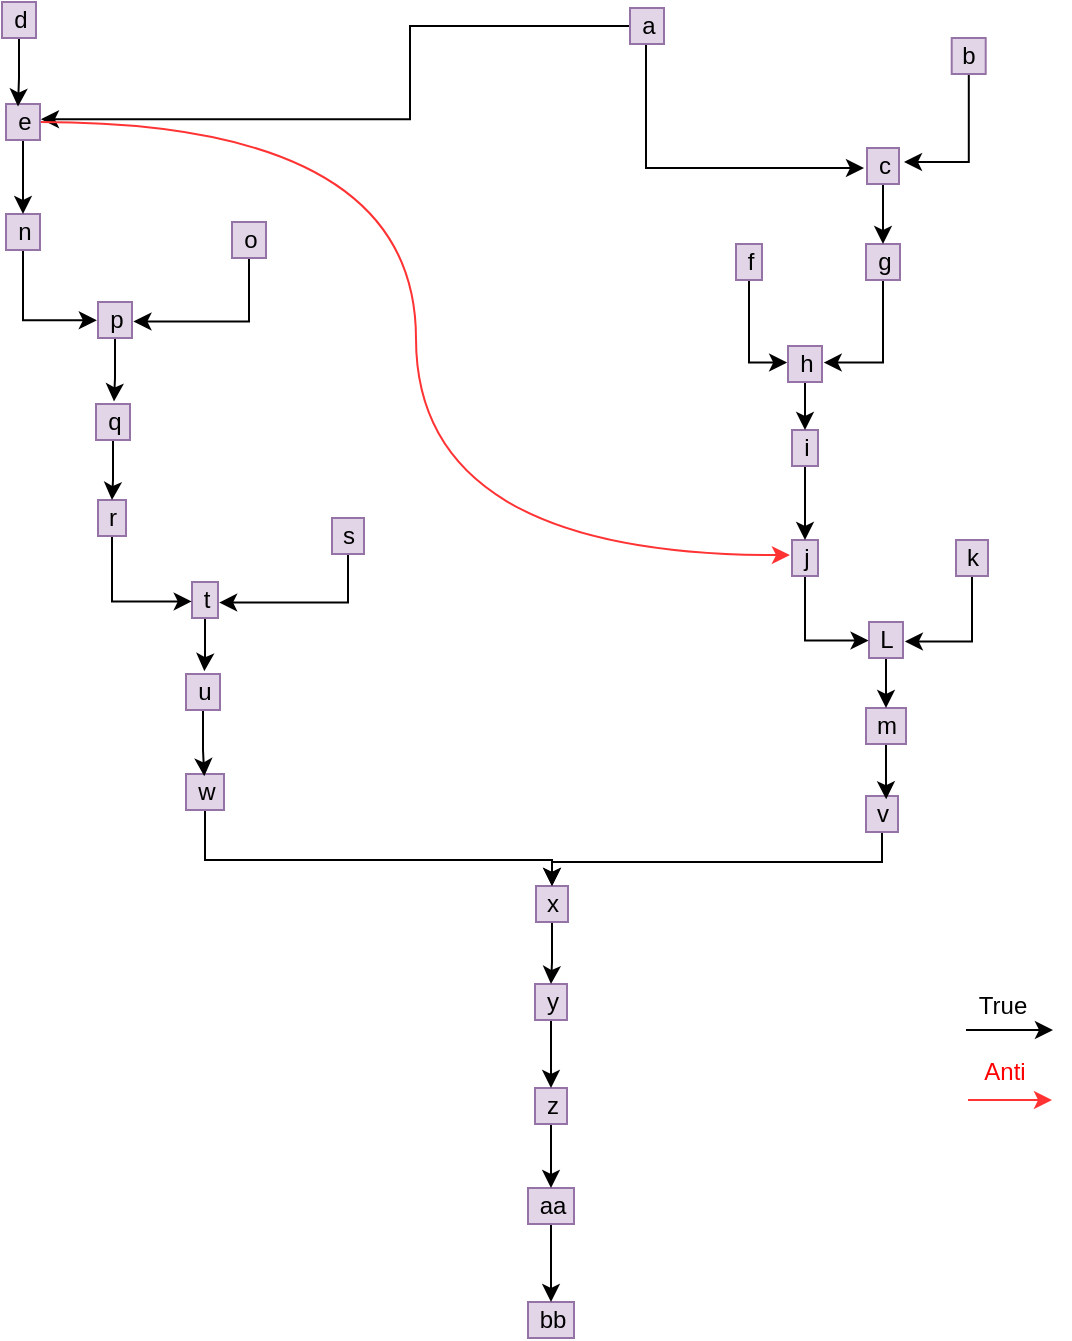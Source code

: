 <mxfile version="16.5.3" type="github">
  <diagram id="IGl6RWjY7F573OC9iPI2" name="Page-1">
    <mxGraphModel dx="1411" dy="772" grid="0" gridSize="10" guides="1" tooltips="1" connect="1" arrows="1" fold="1" page="1" pageScale="1" pageWidth="850" pageHeight="1100" math="0" shadow="0">
      <root>
        <mxCell id="0" />
        <mxCell id="1" parent="0" />
        <mxCell id="16duhaMjEaWlvfPsUkM_-1" value="bb" style="text;html=1;align=center;verticalAlign=middle;resizable=0;points=[];autosize=1;strokeColor=#9673a6;fillColor=#e1d5e7;" parent="1" vertex="1">
          <mxGeometry x="425" y="741" width="23" height="18" as="geometry" />
        </mxCell>
        <mxCell id="16duhaMjEaWlvfPsUkM_-3" style="edgeStyle=orthogonalEdgeStyle;rounded=0;orthogonalLoop=1;jettySize=auto;html=1;" parent="1" source="16duhaMjEaWlvfPsUkM_-2" target="16duhaMjEaWlvfPsUkM_-1" edge="1">
          <mxGeometry relative="1" as="geometry" />
        </mxCell>
        <mxCell id="16duhaMjEaWlvfPsUkM_-2" value="aa" style="text;html=1;align=center;verticalAlign=middle;resizable=0;points=[];autosize=1;strokeColor=#9673a6;fillColor=#e1d5e7;" parent="1" vertex="1">
          <mxGeometry x="425" y="684" width="23" height="18" as="geometry" />
        </mxCell>
        <mxCell id="16duhaMjEaWlvfPsUkM_-5" style="edgeStyle=orthogonalEdgeStyle;rounded=0;orthogonalLoop=1;jettySize=auto;html=1;" parent="1" source="16duhaMjEaWlvfPsUkM_-4" target="16duhaMjEaWlvfPsUkM_-2" edge="1">
          <mxGeometry relative="1" as="geometry" />
        </mxCell>
        <mxCell id="16duhaMjEaWlvfPsUkM_-4" value="z" style="text;html=1;align=center;verticalAlign=middle;resizable=0;points=[];autosize=1;strokeColor=#9673a6;fillColor=#e1d5e7;" parent="1" vertex="1">
          <mxGeometry x="428.5" y="634" width="16" height="18" as="geometry" />
        </mxCell>
        <mxCell id="16duhaMjEaWlvfPsUkM_-7" style="edgeStyle=orthogonalEdgeStyle;rounded=0;orthogonalLoop=1;jettySize=auto;html=1;" parent="1" source="16duhaMjEaWlvfPsUkM_-6" target="16duhaMjEaWlvfPsUkM_-4" edge="1">
          <mxGeometry relative="1" as="geometry" />
        </mxCell>
        <mxCell id="16duhaMjEaWlvfPsUkM_-6" value="y" style="text;html=1;align=center;verticalAlign=middle;resizable=0;points=[];autosize=1;strokeColor=#9673a6;fillColor=#e1d5e7;" parent="1" vertex="1">
          <mxGeometry x="428.5" y="582" width="16" height="18" as="geometry" />
        </mxCell>
        <mxCell id="16duhaMjEaWlvfPsUkM_-9" style="edgeStyle=orthogonalEdgeStyle;rounded=0;orthogonalLoop=1;jettySize=auto;html=1;" parent="1" source="16duhaMjEaWlvfPsUkM_-8" target="16duhaMjEaWlvfPsUkM_-6" edge="1">
          <mxGeometry relative="1" as="geometry" />
        </mxCell>
        <mxCell id="16duhaMjEaWlvfPsUkM_-8" value="x" style="text;html=1;align=center;verticalAlign=middle;resizable=0;points=[];autosize=1;strokeColor=#9673a6;fillColor=#e1d5e7;" parent="1" vertex="1">
          <mxGeometry x="429" y="533" width="16" height="18" as="geometry" />
        </mxCell>
        <mxCell id="16duhaMjEaWlvfPsUkM_-12" style="edgeStyle=orthogonalEdgeStyle;rounded=0;orthogonalLoop=1;jettySize=auto;html=1;" parent="1" source="16duhaMjEaWlvfPsUkM_-11" target="16duhaMjEaWlvfPsUkM_-8" edge="1">
          <mxGeometry relative="1" as="geometry">
            <Array as="points">
              <mxPoint x="602" y="521" />
              <mxPoint x="437" y="521" />
            </Array>
          </mxGeometry>
        </mxCell>
        <mxCell id="16duhaMjEaWlvfPsUkM_-11" value="v" style="text;html=1;align=center;verticalAlign=middle;resizable=0;points=[];autosize=1;strokeColor=#9673a6;fillColor=#e1d5e7;" parent="1" vertex="1">
          <mxGeometry x="594" y="488" width="16" height="18" as="geometry" />
        </mxCell>
        <mxCell id="16duhaMjEaWlvfPsUkM_-15" style="edgeStyle=orthogonalEdgeStyle;rounded=1;orthogonalLoop=1;jettySize=auto;html=1;entryX=0.631;entryY=0.09;entryDx=0;entryDy=0;entryPerimeter=0;" parent="1" source="16duhaMjEaWlvfPsUkM_-13" target="16duhaMjEaWlvfPsUkM_-11" edge="1">
          <mxGeometry relative="1" as="geometry" />
        </mxCell>
        <mxCell id="16duhaMjEaWlvfPsUkM_-13" value="m" style="text;html=1;align=center;verticalAlign=middle;resizable=0;points=[];autosize=1;strokeColor=#9673a6;fillColor=#e1d5e7;" parent="1" vertex="1">
          <mxGeometry x="594" y="444" width="20" height="18" as="geometry" />
        </mxCell>
        <mxCell id="16duhaMjEaWlvfPsUkM_-19" style="edgeStyle=orthogonalEdgeStyle;rounded=1;orthogonalLoop=1;jettySize=auto;html=1;" parent="1" source="16duhaMjEaWlvfPsUkM_-16" target="16duhaMjEaWlvfPsUkM_-13" edge="1">
          <mxGeometry relative="1" as="geometry" />
        </mxCell>
        <mxCell id="16duhaMjEaWlvfPsUkM_-16" value="L" style="text;html=1;align=center;verticalAlign=middle;resizable=0;points=[];autosize=1;strokeColor=#9673a6;fillColor=#e1d5e7;" parent="1" vertex="1">
          <mxGeometry x="595.5" y="401" width="17" height="18" as="geometry" />
        </mxCell>
        <mxCell id="16duhaMjEaWlvfPsUkM_-21" style="edgeStyle=orthogonalEdgeStyle;rounded=0;orthogonalLoop=1;jettySize=auto;html=1;entryX=-0.013;entryY=0.517;entryDx=0;entryDy=0;entryPerimeter=0;" parent="1" source="16duhaMjEaWlvfPsUkM_-20" target="16duhaMjEaWlvfPsUkM_-16" edge="1">
          <mxGeometry relative="1" as="geometry">
            <Array as="points">
              <mxPoint x="563" y="410" />
            </Array>
          </mxGeometry>
        </mxCell>
        <mxCell id="16duhaMjEaWlvfPsUkM_-20" value="j" style="text;html=1;align=center;verticalAlign=middle;resizable=0;points=[];autosize=1;strokeColor=#9673a6;fillColor=#e1d5e7;" parent="1" vertex="1">
          <mxGeometry x="557" y="360" width="13" height="18" as="geometry" />
        </mxCell>
        <mxCell id="ZMSLtqpF6Ie2z9hWb9ZS-2" style="edgeStyle=orthogonalEdgeStyle;rounded=0;orthogonalLoop=1;jettySize=auto;html=1;" edge="1" parent="1" source="ZMSLtqpF6Ie2z9hWb9ZS-1" target="16duhaMjEaWlvfPsUkM_-20">
          <mxGeometry relative="1" as="geometry" />
        </mxCell>
        <mxCell id="ZMSLtqpF6Ie2z9hWb9ZS-1" value="i" style="text;html=1;align=center;verticalAlign=middle;resizable=0;points=[];autosize=1;strokeColor=#9673a6;fillColor=#e1d5e7;" vertex="1" parent="1">
          <mxGeometry x="557" y="305" width="13" height="18" as="geometry" />
        </mxCell>
        <mxCell id="ZMSLtqpF6Ie2z9hWb9ZS-4" style="edgeStyle=orthogonalEdgeStyle;rounded=0;orthogonalLoop=1;jettySize=auto;html=1;" edge="1" parent="1" source="ZMSLtqpF6Ie2z9hWb9ZS-3" target="ZMSLtqpF6Ie2z9hWb9ZS-1">
          <mxGeometry relative="1" as="geometry" />
        </mxCell>
        <mxCell id="ZMSLtqpF6Ie2z9hWb9ZS-3" value="h" style="text;html=1;align=center;verticalAlign=middle;resizable=0;points=[];autosize=1;strokeColor=#9673a6;fillColor=#e1d5e7;" vertex="1" parent="1">
          <mxGeometry x="555" y="263" width="17" height="18" as="geometry" />
        </mxCell>
        <mxCell id="ZMSLtqpF6Ie2z9hWb9ZS-7" style="edgeStyle=orthogonalEdgeStyle;rounded=0;orthogonalLoop=1;jettySize=auto;html=1;entryX=-0.025;entryY=0.46;entryDx=0;entryDy=0;entryPerimeter=0;" edge="1" parent="1" source="ZMSLtqpF6Ie2z9hWb9ZS-6" target="ZMSLtqpF6Ie2z9hWb9ZS-3">
          <mxGeometry relative="1" as="geometry">
            <Array as="points">
              <mxPoint x="535" y="271" />
            </Array>
          </mxGeometry>
        </mxCell>
        <mxCell id="ZMSLtqpF6Ie2z9hWb9ZS-6" value="f" style="text;html=1;align=center;verticalAlign=middle;resizable=0;points=[];autosize=1;strokeColor=#9673a6;fillColor=#e1d5e7;" vertex="1" parent="1">
          <mxGeometry x="529" y="212" width="13" height="18" as="geometry" />
        </mxCell>
        <mxCell id="ZMSLtqpF6Ie2z9hWb9ZS-10" style="edgeStyle=orthogonalEdgeStyle;rounded=0;orthogonalLoop=1;jettySize=auto;html=1;entryX=1.05;entryY=0.46;entryDx=0;entryDy=0;entryPerimeter=0;" edge="1" parent="1" source="ZMSLtqpF6Ie2z9hWb9ZS-9" target="ZMSLtqpF6Ie2z9hWb9ZS-3">
          <mxGeometry relative="1" as="geometry">
            <Array as="points">
              <mxPoint x="603" y="271" />
            </Array>
          </mxGeometry>
        </mxCell>
        <mxCell id="ZMSLtqpF6Ie2z9hWb9ZS-9" value="g" style="text;html=1;align=center;verticalAlign=middle;resizable=0;points=[];autosize=1;strokeColor=#9673a6;fillColor=#e1d5e7;" vertex="1" parent="1">
          <mxGeometry x="594" y="212" width="17" height="18" as="geometry" />
        </mxCell>
        <mxCell id="ZMSLtqpF6Ie2z9hWb9ZS-12" style="edgeStyle=orthogonalEdgeStyle;rounded=0;orthogonalLoop=1;jettySize=auto;html=1;" edge="1" parent="1" source="ZMSLtqpF6Ie2z9hWb9ZS-11" target="ZMSLtqpF6Ie2z9hWb9ZS-9">
          <mxGeometry relative="1" as="geometry" />
        </mxCell>
        <mxCell id="ZMSLtqpF6Ie2z9hWb9ZS-11" value="c" style="text;html=1;align=center;verticalAlign=middle;resizable=0;points=[];autosize=1;strokeColor=#9673a6;fillColor=#e1d5e7;" vertex="1" parent="1">
          <mxGeometry x="594.5" y="164" width="16" height="18" as="geometry" />
        </mxCell>
        <mxCell id="ZMSLtqpF6Ie2z9hWb9ZS-15" style="edgeStyle=orthogonalEdgeStyle;rounded=0;orthogonalLoop=1;jettySize=auto;html=1;" edge="1" parent="1" source="ZMSLtqpF6Ie2z9hWb9ZS-13">
          <mxGeometry relative="1" as="geometry">
            <mxPoint x="613" y="171" as="targetPoint" />
            <Array as="points">
              <mxPoint x="645" y="171" />
            </Array>
          </mxGeometry>
        </mxCell>
        <mxCell id="ZMSLtqpF6Ie2z9hWb9ZS-13" value="b" style="text;html=1;align=center;verticalAlign=middle;resizable=0;points=[];autosize=1;strokeColor=#9673a6;fillColor=#e1d5e7;" vertex="1" parent="1">
          <mxGeometry x="636.85" y="109" width="17" height="18" as="geometry" />
        </mxCell>
        <mxCell id="ZMSLtqpF6Ie2z9hWb9ZS-18" style="edgeStyle=orthogonalEdgeStyle;rounded=0;orthogonalLoop=1;jettySize=auto;html=1;" edge="1" parent="1">
          <mxGeometry relative="1" as="geometry">
            <mxPoint x="484" y="110" as="sourcePoint" />
            <mxPoint x="593" y="174" as="targetPoint" />
            <Array as="points">
              <mxPoint x="484" y="110" />
              <mxPoint x="484" y="174" />
            </Array>
          </mxGeometry>
        </mxCell>
        <mxCell id="ZMSLtqpF6Ie2z9hWb9ZS-53" style="edgeStyle=orthogonalEdgeStyle;rounded=0;orthogonalLoop=1;jettySize=auto;html=1;entryX=1.028;entryY=0.423;entryDx=0;entryDy=0;entryPerimeter=0;fontColor=#000000;" edge="1" parent="1" source="ZMSLtqpF6Ie2z9hWb9ZS-17" target="ZMSLtqpF6Ie2z9hWb9ZS-46">
          <mxGeometry relative="1" as="geometry">
            <Array as="points">
              <mxPoint x="366" y="103" />
              <mxPoint x="366" y="150" />
            </Array>
          </mxGeometry>
        </mxCell>
        <mxCell id="ZMSLtqpF6Ie2z9hWb9ZS-17" value="a" style="text;html=1;align=center;verticalAlign=middle;resizable=0;points=[];autosize=1;strokeColor=#9673a6;fillColor=#e1d5e7;" vertex="1" parent="1">
          <mxGeometry x="476" y="94" width="17" height="18" as="geometry" />
        </mxCell>
        <mxCell id="ZMSLtqpF6Ie2z9hWb9ZS-21" style="edgeStyle=orthogonalEdgeStyle;rounded=0;orthogonalLoop=1;jettySize=auto;html=1;entryX=1.055;entryY=0.54;entryDx=0;entryDy=0;entryPerimeter=0;" edge="1" parent="1" source="ZMSLtqpF6Ie2z9hWb9ZS-20" target="16duhaMjEaWlvfPsUkM_-16">
          <mxGeometry relative="1" as="geometry">
            <Array as="points">
              <mxPoint x="647" y="411" />
            </Array>
          </mxGeometry>
        </mxCell>
        <mxCell id="ZMSLtqpF6Ie2z9hWb9ZS-20" value="k" style="text;html=1;align=center;verticalAlign=middle;resizable=0;points=[];autosize=1;strokeColor=#9673a6;fillColor=#e1d5e7;" vertex="1" parent="1">
          <mxGeometry x="639" y="360" width="16" height="18" as="geometry" />
        </mxCell>
        <mxCell id="ZMSLtqpF6Ie2z9hWb9ZS-25" style="edgeStyle=orthogonalEdgeStyle;rounded=0;orthogonalLoop=1;jettySize=auto;html=1;fontColor=#000000;" edge="1" parent="1" source="ZMSLtqpF6Ie2z9hWb9ZS-24" target="16duhaMjEaWlvfPsUkM_-8">
          <mxGeometry relative="1" as="geometry">
            <Array as="points">
              <mxPoint x="263" y="520" />
              <mxPoint x="437" y="520" />
            </Array>
          </mxGeometry>
        </mxCell>
        <mxCell id="ZMSLtqpF6Ie2z9hWb9ZS-24" value="w" style="text;html=1;align=center;verticalAlign=middle;resizable=0;points=[];autosize=1;strokeColor=#9673a6;fillColor=#e1d5e7;" vertex="1" parent="1">
          <mxGeometry x="254" y="477" width="19" height="18" as="geometry" />
        </mxCell>
        <mxCell id="ZMSLtqpF6Ie2z9hWb9ZS-27" style="edgeStyle=orthogonalEdgeStyle;rounded=0;orthogonalLoop=1;jettySize=auto;html=1;entryX=0.481;entryY=0.063;entryDx=0;entryDy=0;entryPerimeter=0;fontColor=#000000;" edge="1" parent="1" source="ZMSLtqpF6Ie2z9hWb9ZS-26" target="ZMSLtqpF6Ie2z9hWb9ZS-24">
          <mxGeometry relative="1" as="geometry" />
        </mxCell>
        <mxCell id="ZMSLtqpF6Ie2z9hWb9ZS-26" value="u" style="text;html=1;align=center;verticalAlign=middle;resizable=0;points=[];autosize=1;strokeColor=#9673a6;fillColor=#e1d5e7;" vertex="1" parent="1">
          <mxGeometry x="254" y="427" width="17" height="18" as="geometry" />
        </mxCell>
        <mxCell id="ZMSLtqpF6Ie2z9hWb9ZS-29" style="edgeStyle=orthogonalEdgeStyle;rounded=0;orthogonalLoop=1;jettySize=auto;html=1;entryX=0.538;entryY=-0.079;entryDx=0;entryDy=0;entryPerimeter=0;fontColor=#000000;" edge="1" parent="1" source="ZMSLtqpF6Ie2z9hWb9ZS-28" target="ZMSLtqpF6Ie2z9hWb9ZS-26">
          <mxGeometry relative="1" as="geometry" />
        </mxCell>
        <mxCell id="ZMSLtqpF6Ie2z9hWb9ZS-28" value="t" style="text;html=1;align=center;verticalAlign=middle;resizable=0;points=[];autosize=1;strokeColor=#9673a6;fillColor=#e1d5e7;" vertex="1" parent="1">
          <mxGeometry x="257" y="381" width="13" height="18" as="geometry" />
        </mxCell>
        <mxCell id="ZMSLtqpF6Ie2z9hWb9ZS-33" style="edgeStyle=orthogonalEdgeStyle;rounded=0;orthogonalLoop=1;jettySize=auto;html=1;entryX=1.044;entryY=0.571;entryDx=0;entryDy=0;entryPerimeter=0;fontColor=#000000;" edge="1" parent="1" source="ZMSLtqpF6Ie2z9hWb9ZS-32" target="ZMSLtqpF6Ie2z9hWb9ZS-28">
          <mxGeometry relative="1" as="geometry">
            <Array as="points">
              <mxPoint x="335" y="391" />
            </Array>
          </mxGeometry>
        </mxCell>
        <mxCell id="ZMSLtqpF6Ie2z9hWb9ZS-32" value="s" style="text;html=1;align=center;verticalAlign=middle;resizable=0;points=[];autosize=1;strokeColor=#9673a6;fillColor=#e1d5e7;" vertex="1" parent="1">
          <mxGeometry x="327" y="349" width="16" height="18" as="geometry" />
        </mxCell>
        <mxCell id="ZMSLtqpF6Ie2z9hWb9ZS-35" style="edgeStyle=orthogonalEdgeStyle;rounded=0;orthogonalLoop=1;jettySize=auto;html=1;entryX=-0.011;entryY=0.54;entryDx=0;entryDy=0;entryPerimeter=0;fontColor=#000000;" edge="1" parent="1" source="ZMSLtqpF6Ie2z9hWb9ZS-34" target="ZMSLtqpF6Ie2z9hWb9ZS-28">
          <mxGeometry relative="1" as="geometry">
            <Array as="points">
              <mxPoint x="217" y="391" />
            </Array>
          </mxGeometry>
        </mxCell>
        <mxCell id="ZMSLtqpF6Ie2z9hWb9ZS-34" value="r" style="text;html=1;align=center;verticalAlign=middle;resizable=0;points=[];autosize=1;strokeColor=#9673a6;fillColor=#e1d5e7;" vertex="1" parent="1">
          <mxGeometry x="210" y="340" width="14" height="18" as="geometry" />
        </mxCell>
        <mxCell id="ZMSLtqpF6Ie2z9hWb9ZS-37" style="edgeStyle=orthogonalEdgeStyle;rounded=0;orthogonalLoop=1;jettySize=auto;html=1;fontColor=#000000;" edge="1" parent="1" source="ZMSLtqpF6Ie2z9hWb9ZS-36" target="ZMSLtqpF6Ie2z9hWb9ZS-34">
          <mxGeometry relative="1" as="geometry" />
        </mxCell>
        <mxCell id="ZMSLtqpF6Ie2z9hWb9ZS-36" value="q" style="text;html=1;align=center;verticalAlign=middle;resizable=0;points=[];autosize=1;strokeColor=#9673a6;fillColor=#e1d5e7;" vertex="1" parent="1">
          <mxGeometry x="209" y="292" width="17" height="18" as="geometry" />
        </mxCell>
        <mxCell id="ZMSLtqpF6Ie2z9hWb9ZS-39" style="edgeStyle=orthogonalEdgeStyle;rounded=0;orthogonalLoop=1;jettySize=auto;html=1;entryX=0.529;entryY=-0.071;entryDx=0;entryDy=0;entryPerimeter=0;fontColor=#000000;" edge="1" parent="1" source="ZMSLtqpF6Ie2z9hWb9ZS-38" target="ZMSLtqpF6Ie2z9hWb9ZS-36">
          <mxGeometry relative="1" as="geometry" />
        </mxCell>
        <mxCell id="ZMSLtqpF6Ie2z9hWb9ZS-38" value="p" style="text;html=1;align=center;verticalAlign=middle;resizable=0;points=[];autosize=1;strokeColor=#9673a6;fillColor=#e1d5e7;" vertex="1" parent="1">
          <mxGeometry x="210" y="241" width="17" height="18" as="geometry" />
        </mxCell>
        <mxCell id="ZMSLtqpF6Ie2z9hWb9ZS-43" style="edgeStyle=orthogonalEdgeStyle;rounded=0;orthogonalLoop=1;jettySize=auto;html=1;entryX=1.042;entryY=0.54;entryDx=0;entryDy=0;entryPerimeter=0;fontColor=#000000;" edge="1" parent="1" source="ZMSLtqpF6Ie2z9hWb9ZS-42" target="ZMSLtqpF6Ie2z9hWb9ZS-38">
          <mxGeometry relative="1" as="geometry">
            <Array as="points">
              <mxPoint x="285" y="251" />
            </Array>
          </mxGeometry>
        </mxCell>
        <mxCell id="ZMSLtqpF6Ie2z9hWb9ZS-42" value="o" style="text;html=1;align=center;verticalAlign=middle;resizable=0;points=[];autosize=1;strokeColor=#9673a6;fillColor=#e1d5e7;" vertex="1" parent="1">
          <mxGeometry x="277" y="201" width="17" height="18" as="geometry" />
        </mxCell>
        <mxCell id="ZMSLtqpF6Ie2z9hWb9ZS-45" style="edgeStyle=orthogonalEdgeStyle;rounded=0;orthogonalLoop=1;jettySize=auto;html=1;entryX=-0.034;entryY=0.508;entryDx=0;entryDy=0;entryPerimeter=0;fontColor=#000000;" edge="1" parent="1" source="ZMSLtqpF6Ie2z9hWb9ZS-44" target="ZMSLtqpF6Ie2z9hWb9ZS-38">
          <mxGeometry relative="1" as="geometry">
            <Array as="points">
              <mxPoint x="173" y="250" />
            </Array>
          </mxGeometry>
        </mxCell>
        <mxCell id="ZMSLtqpF6Ie2z9hWb9ZS-44" value="n" style="text;html=1;align=center;verticalAlign=middle;resizable=0;points=[];autosize=1;strokeColor=#9673a6;fillColor=#e1d5e7;" vertex="1" parent="1">
          <mxGeometry x="164" y="197" width="17" height="18" as="geometry" />
        </mxCell>
        <mxCell id="ZMSLtqpF6Ie2z9hWb9ZS-47" style="edgeStyle=orthogonalEdgeStyle;rounded=0;orthogonalLoop=1;jettySize=auto;html=1;fontColor=#000000;" edge="1" parent="1" source="ZMSLtqpF6Ie2z9hWb9ZS-46" target="ZMSLtqpF6Ie2z9hWb9ZS-44">
          <mxGeometry relative="1" as="geometry" />
        </mxCell>
        <mxCell id="ZMSLtqpF6Ie2z9hWb9ZS-59" style="edgeStyle=orthogonalEdgeStyle;orthogonalLoop=1;jettySize=auto;html=1;entryX=-0.08;entryY=0.42;entryDx=0;entryDy=0;entryPerimeter=0;fontColor=#FF0000;strokeColor=#FF3333;curved=1;" edge="1" parent="1" source="ZMSLtqpF6Ie2z9hWb9ZS-46" target="16duhaMjEaWlvfPsUkM_-20">
          <mxGeometry relative="1" as="geometry" />
        </mxCell>
        <mxCell id="ZMSLtqpF6Ie2z9hWb9ZS-46" value="e" style="text;html=1;align=center;verticalAlign=middle;resizable=0;points=[];autosize=1;strokeColor=#9673a6;fillColor=#e1d5e7;" vertex="1" parent="1">
          <mxGeometry x="164" y="142" width="17" height="18" as="geometry" />
        </mxCell>
        <mxCell id="ZMSLtqpF6Ie2z9hWb9ZS-49" style="edgeStyle=orthogonalEdgeStyle;rounded=0;orthogonalLoop=1;jettySize=auto;html=1;entryX=0.353;entryY=0.071;entryDx=0;entryDy=0;entryPerimeter=0;fontColor=#000000;" edge="1" parent="1" source="ZMSLtqpF6Ie2z9hWb9ZS-48" target="ZMSLtqpF6Ie2z9hWb9ZS-46">
          <mxGeometry relative="1" as="geometry" />
        </mxCell>
        <mxCell id="ZMSLtqpF6Ie2z9hWb9ZS-48" value="d" style="text;html=1;align=center;verticalAlign=middle;resizable=0;points=[];autosize=1;strokeColor=#9673a6;fillColor=#e1d5e7;" vertex="1" parent="1">
          <mxGeometry x="162" y="91" width="17" height="18" as="geometry" />
        </mxCell>
        <mxCell id="ZMSLtqpF6Ie2z9hWb9ZS-52" value="" style="group" vertex="1" connectable="0" parent="1">
          <mxGeometry x="644.004" y="584" width="43.486" height="21" as="geometry" />
        </mxCell>
        <mxCell id="ZMSLtqpF6Ie2z9hWb9ZS-50" style="edgeStyle=orthogonalEdgeStyle;rounded=0;orthogonalLoop=1;jettySize=auto;html=1;fontColor=#000000;" edge="1" parent="ZMSLtqpF6Ie2z9hWb9ZS-52">
          <mxGeometry relative="1" as="geometry">
            <mxPoint y="21" as="sourcePoint" />
            <mxPoint x="43.486" y="21" as="targetPoint" />
          </mxGeometry>
        </mxCell>
        <mxCell id="ZMSLtqpF6Ie2z9hWb9ZS-51" value="True" style="text;html=1;align=center;verticalAlign=middle;resizable=0;points=[];autosize=1;strokeColor=none;fillColor=none;fontColor=#000000;" vertex="1" parent="ZMSLtqpF6Ie2z9hWb9ZS-52">
          <mxGeometry x="1.486" width="34" height="18" as="geometry" />
        </mxCell>
        <mxCell id="ZMSLtqpF6Ie2z9hWb9ZS-61" value="" style="group" vertex="1" connectable="0" parent="1">
          <mxGeometry x="647" y="617" width="31" height="23" as="geometry" />
        </mxCell>
        <mxCell id="ZMSLtqpF6Ie2z9hWb9ZS-58" style="edgeStyle=orthogonalEdgeStyle;rounded=0;orthogonalLoop=1;jettySize=auto;html=1;fontColor=#FF0000;strokeColor=#FF3333;" edge="1" parent="ZMSLtqpF6Ie2z9hWb9ZS-61">
          <mxGeometry relative="1" as="geometry">
            <mxPoint x="40" y="23" as="targetPoint" />
            <mxPoint x="-2" y="23" as="sourcePoint" />
            <Array as="points">
              <mxPoint x="30" y="23" />
            </Array>
          </mxGeometry>
        </mxCell>
        <mxCell id="ZMSLtqpF6Ie2z9hWb9ZS-57" value="Anti" style="text;html=1;align=center;verticalAlign=middle;resizable=0;points=[];autosize=1;strokeColor=none;fillColor=none;fontColor=#FF0000;" vertex="1" parent="ZMSLtqpF6Ie2z9hWb9ZS-61">
          <mxGeometry width="31" height="18" as="geometry" />
        </mxCell>
      </root>
    </mxGraphModel>
  </diagram>
</mxfile>

